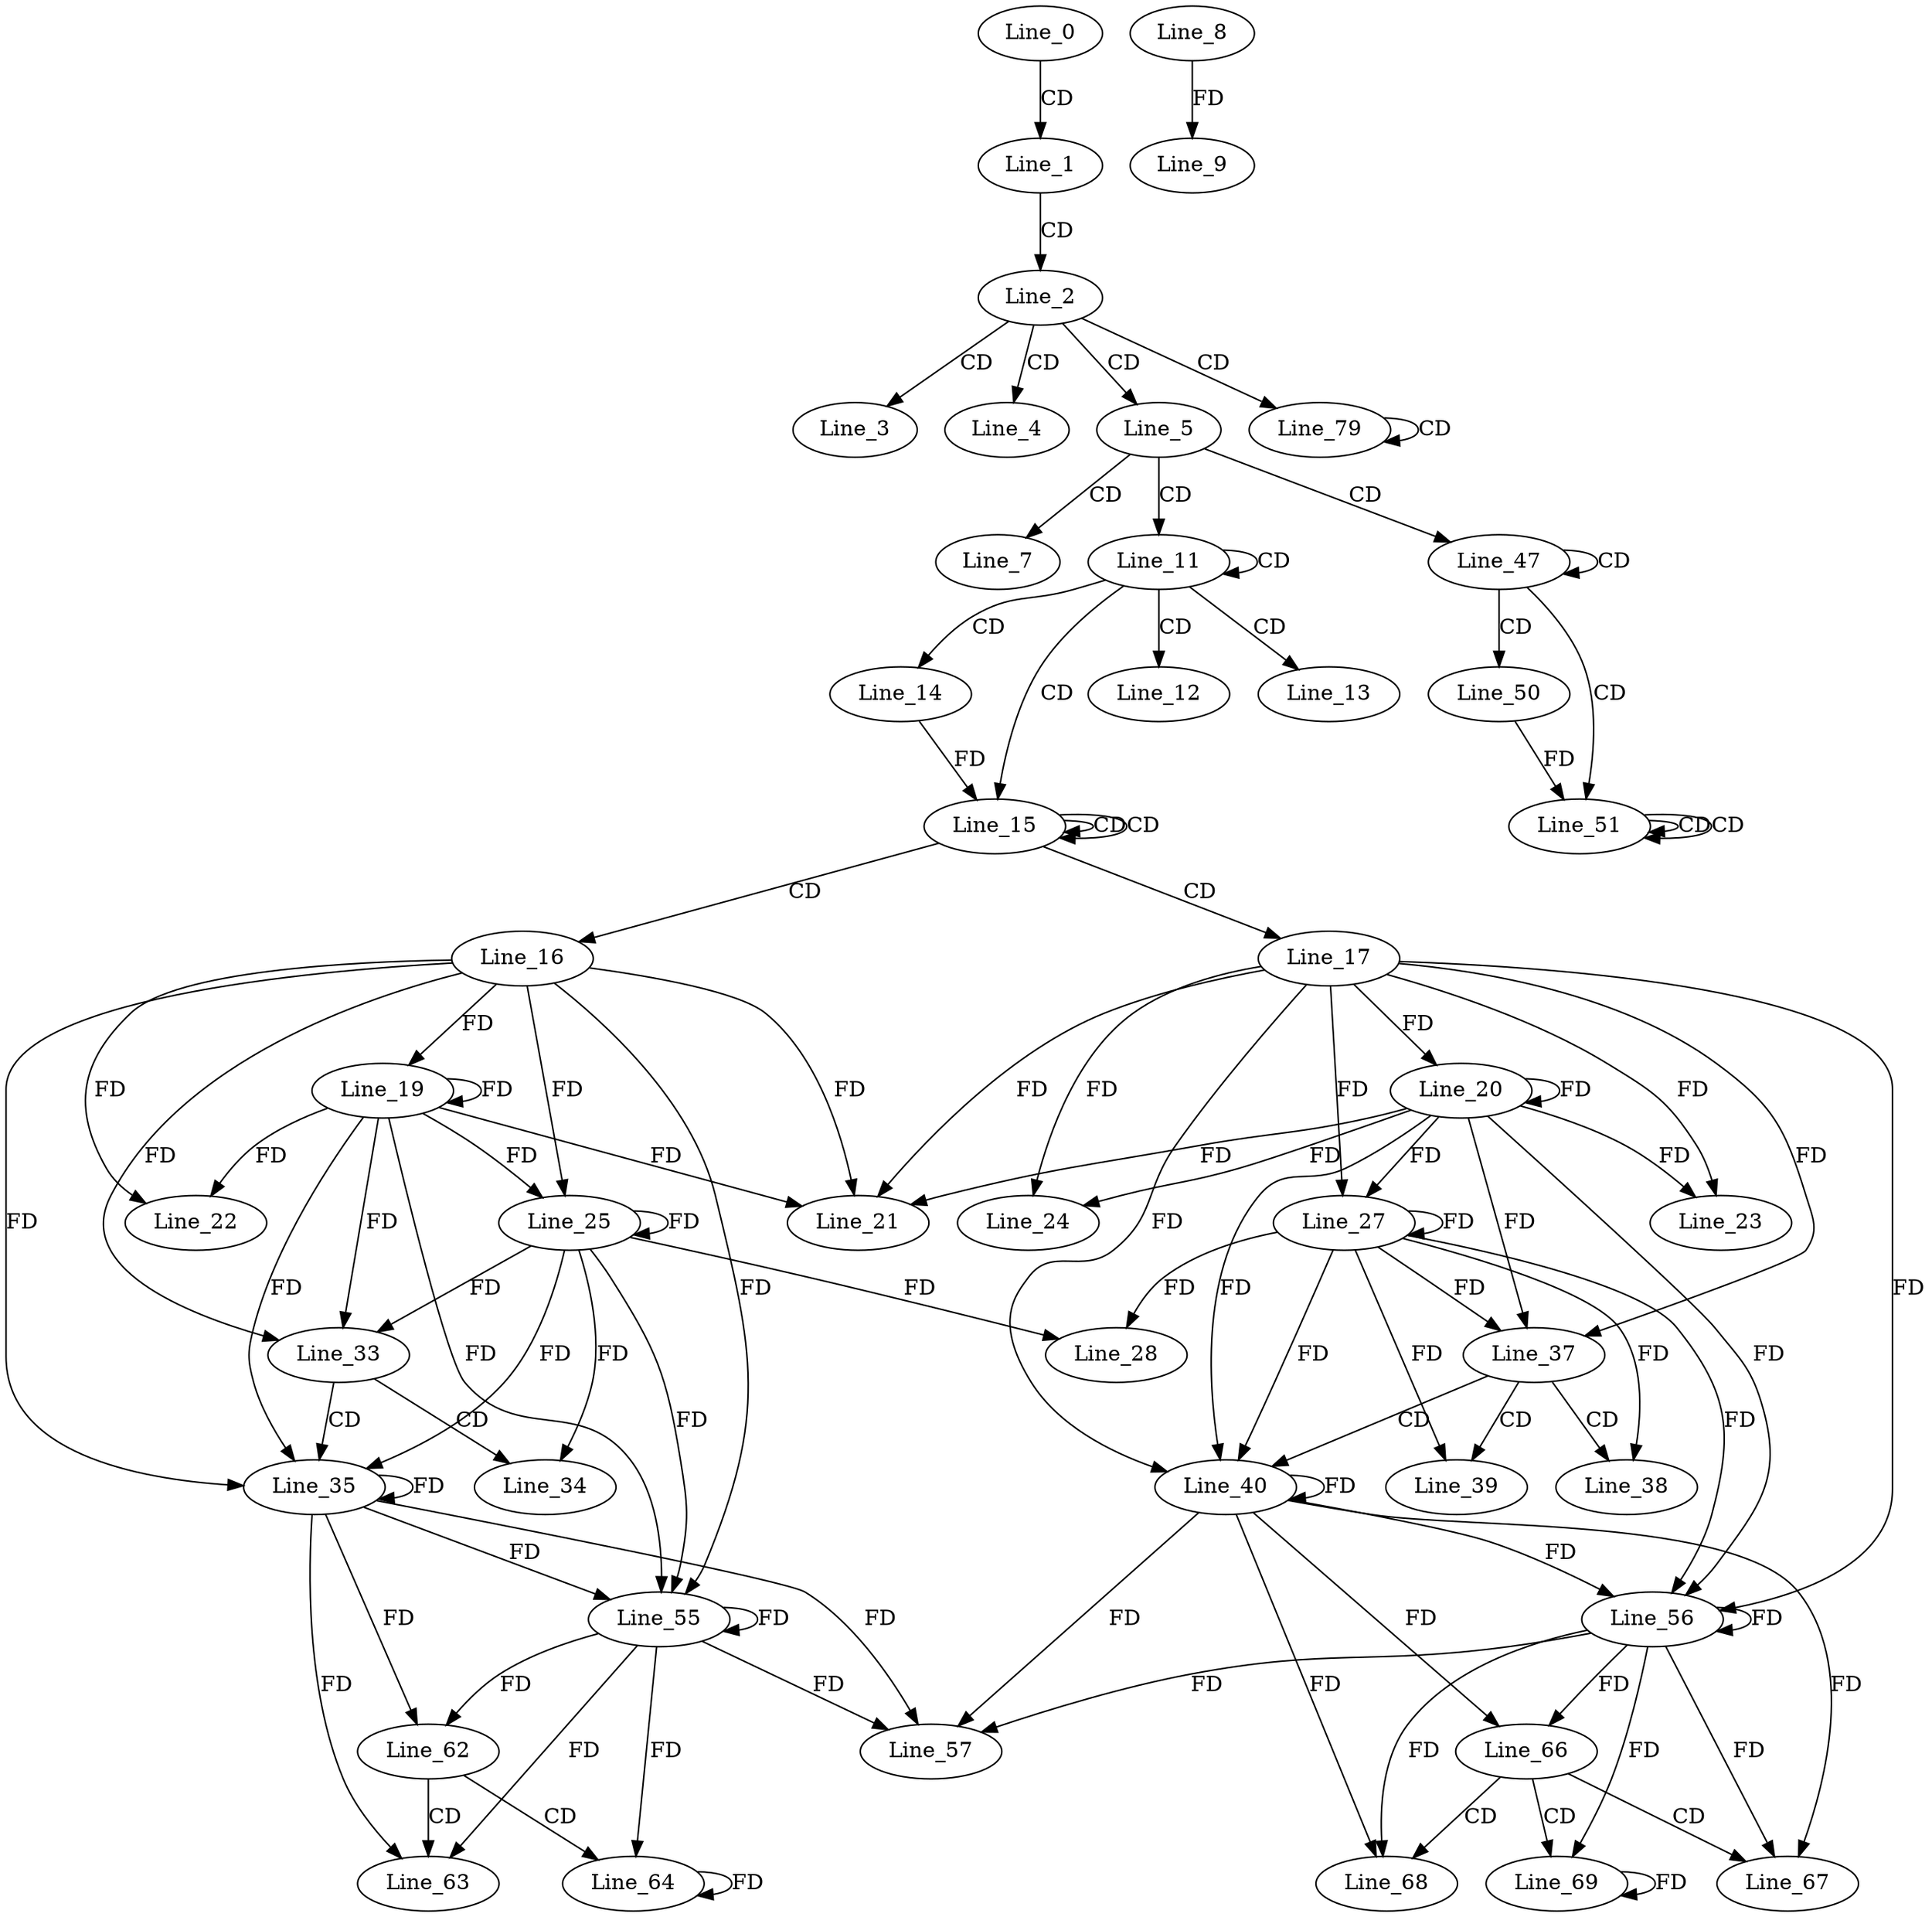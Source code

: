 digraph G {
  Line_0;
  Line_1;
  Line_2;
  Line_3;
  Line_4;
  Line_5;
  Line_5;
  Line_7;
  Line_8;
  Line_9;
  Line_11;
  Line_11;
  Line_12;
  Line_13;
  Line_14;
  Line_15;
  Line_15;
  Line_15;
  Line_16;
  Line_17;
  Line_19;
  Line_19;
  Line_20;
  Line_21;
  Line_22;
  Line_23;
  Line_24;
  Line_25;
  Line_25;
  Line_27;
  Line_28;
  Line_33;
  Line_34;
  Line_35;
  Line_37;
  Line_38;
  Line_39;
  Line_40;
  Line_47;
  Line_47;
  Line_50;
  Line_51;
  Line_51;
  Line_51;
  Line_55;
  Line_55;
  Line_56;
  Line_57;
  Line_62;
  Line_63;
  Line_64;
  Line_66;
  Line_67;
  Line_68;
  Line_69;
  Line_79;
  Line_79;
  Line_0 -> Line_1 [ label="CD" ];
  Line_1 -> Line_2 [ label="CD" ];
  Line_2 -> Line_3 [ label="CD" ];
  Line_2 -> Line_4 [ label="CD" ];
  Line_2 -> Line_5 [ label="CD" ];
  Line_5 -> Line_7 [ label="CD" ];
  Line_8 -> Line_9 [ label="FD" ];
  Line_5 -> Line_11 [ label="CD" ];
  Line_11 -> Line_11 [ label="CD" ];
  Line_11 -> Line_12 [ label="CD" ];
  Line_11 -> Line_13 [ label="CD" ];
  Line_11 -> Line_14 [ label="CD" ];
  Line_11 -> Line_15 [ label="CD" ];
  Line_15 -> Line_15 [ label="CD" ];
  Line_15 -> Line_15 [ label="CD" ];
  Line_14 -> Line_15 [ label="FD" ];
  Line_15 -> Line_16 [ label="CD" ];
  Line_15 -> Line_17 [ label="CD" ];
  Line_16 -> Line_19 [ label="FD" ];
  Line_19 -> Line_19 [ label="FD" ];
  Line_17 -> Line_20 [ label="FD" ];
  Line_20 -> Line_20 [ label="FD" ];
  Line_16 -> Line_21 [ label="FD" ];
  Line_19 -> Line_21 [ label="FD" ];
  Line_17 -> Line_21 [ label="FD" ];
  Line_20 -> Line_21 [ label="FD" ];
  Line_16 -> Line_22 [ label="FD" ];
  Line_19 -> Line_22 [ label="FD" ];
  Line_17 -> Line_23 [ label="FD" ];
  Line_20 -> Line_23 [ label="FD" ];
  Line_17 -> Line_24 [ label="FD" ];
  Line_20 -> Line_24 [ label="FD" ];
  Line_16 -> Line_25 [ label="FD" ];
  Line_19 -> Line_25 [ label="FD" ];
  Line_25 -> Line_25 [ label="FD" ];
  Line_17 -> Line_27 [ label="FD" ];
  Line_20 -> Line_27 [ label="FD" ];
  Line_27 -> Line_27 [ label="FD" ];
  Line_25 -> Line_28 [ label="FD" ];
  Line_27 -> Line_28 [ label="FD" ];
  Line_16 -> Line_33 [ label="FD" ];
  Line_19 -> Line_33 [ label="FD" ];
  Line_25 -> Line_33 [ label="FD" ];
  Line_33 -> Line_34 [ label="CD" ];
  Line_25 -> Line_34 [ label="FD" ];
  Line_33 -> Line_35 [ label="CD" ];
  Line_16 -> Line_35 [ label="FD" ];
  Line_19 -> Line_35 [ label="FD" ];
  Line_25 -> Line_35 [ label="FD" ];
  Line_35 -> Line_35 [ label="FD" ];
  Line_17 -> Line_37 [ label="FD" ];
  Line_20 -> Line_37 [ label="FD" ];
  Line_27 -> Line_37 [ label="FD" ];
  Line_37 -> Line_38 [ label="CD" ];
  Line_27 -> Line_38 [ label="FD" ];
  Line_37 -> Line_39 [ label="CD" ];
  Line_27 -> Line_39 [ label="FD" ];
  Line_37 -> Line_40 [ label="CD" ];
  Line_17 -> Line_40 [ label="FD" ];
  Line_20 -> Line_40 [ label="FD" ];
  Line_27 -> Line_40 [ label="FD" ];
  Line_40 -> Line_40 [ label="FD" ];
  Line_5 -> Line_47 [ label="CD" ];
  Line_47 -> Line_47 [ label="CD" ];
  Line_47 -> Line_50 [ label="CD" ];
  Line_47 -> Line_51 [ label="CD" ];
  Line_51 -> Line_51 [ label="CD" ];
  Line_51 -> Line_51 [ label="CD" ];
  Line_50 -> Line_51 [ label="FD" ];
  Line_16 -> Line_55 [ label="FD" ];
  Line_19 -> Line_55 [ label="FD" ];
  Line_25 -> Line_55 [ label="FD" ];
  Line_35 -> Line_55 [ label="FD" ];
  Line_55 -> Line_55 [ label="FD" ];
  Line_17 -> Line_56 [ label="FD" ];
  Line_20 -> Line_56 [ label="FD" ];
  Line_27 -> Line_56 [ label="FD" ];
  Line_40 -> Line_56 [ label="FD" ];
  Line_56 -> Line_56 [ label="FD" ];
  Line_35 -> Line_57 [ label="FD" ];
  Line_55 -> Line_57 [ label="FD" ];
  Line_40 -> Line_57 [ label="FD" ];
  Line_56 -> Line_57 [ label="FD" ];
  Line_35 -> Line_62 [ label="FD" ];
  Line_55 -> Line_62 [ label="FD" ];
  Line_62 -> Line_63 [ label="CD" ];
  Line_35 -> Line_63 [ label="FD" ];
  Line_55 -> Line_63 [ label="FD" ];
  Line_62 -> Line_64 [ label="CD" ];
  Line_55 -> Line_64 [ label="FD" ];
  Line_64 -> Line_64 [ label="FD" ];
  Line_40 -> Line_66 [ label="FD" ];
  Line_56 -> Line_66 [ label="FD" ];
  Line_66 -> Line_67 [ label="CD" ];
  Line_40 -> Line_67 [ label="FD" ];
  Line_56 -> Line_67 [ label="FD" ];
  Line_66 -> Line_68 [ label="CD" ];
  Line_40 -> Line_68 [ label="FD" ];
  Line_56 -> Line_68 [ label="FD" ];
  Line_66 -> Line_69 [ label="CD" ];
  Line_56 -> Line_69 [ label="FD" ];
  Line_69 -> Line_69 [ label="FD" ];
  Line_2 -> Line_79 [ label="CD" ];
  Line_79 -> Line_79 [ label="CD" ];
}
